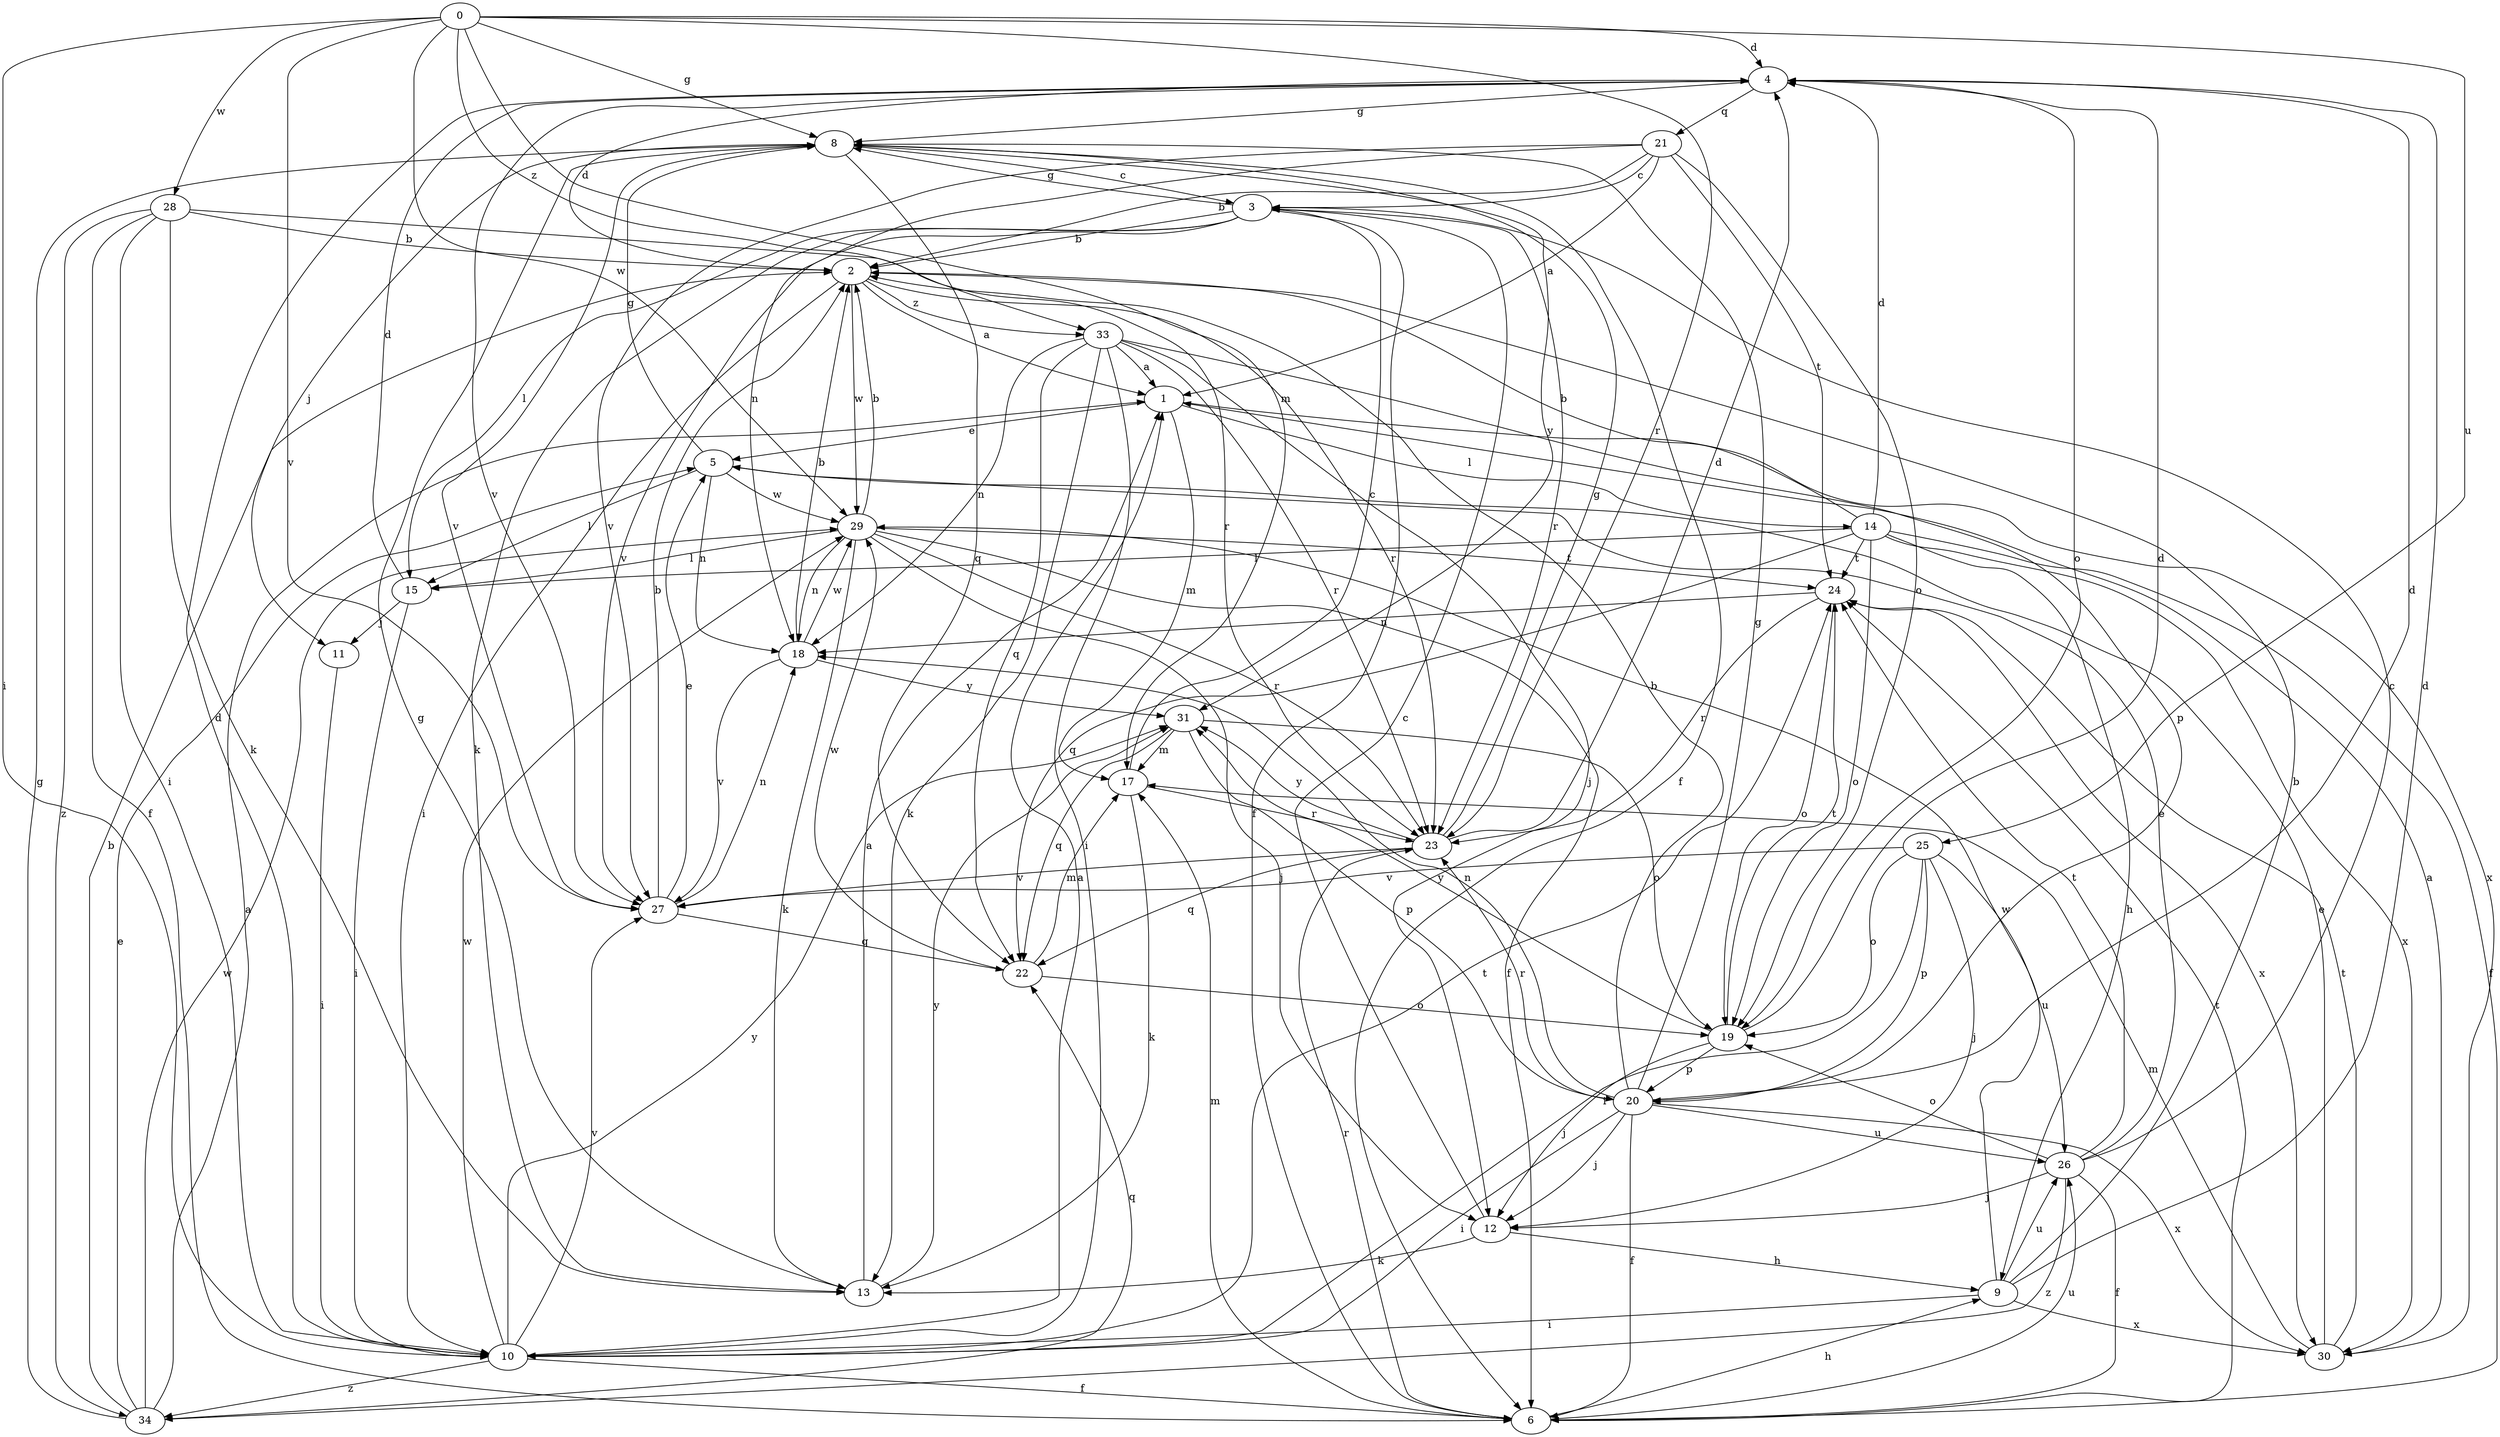 strict digraph  {
0;
1;
2;
3;
4;
5;
6;
8;
9;
10;
11;
12;
13;
14;
15;
17;
18;
19;
20;
21;
22;
23;
24;
25;
26;
27;
28;
29;
30;
31;
33;
34;
0 -> 4  [label=d];
0 -> 8  [label=g];
0 -> 10  [label=i];
0 -> 17  [label=m];
0 -> 23  [label=r];
0 -> 25  [label=u];
0 -> 27  [label=v];
0 -> 28  [label=w];
0 -> 29  [label=w];
0 -> 33  [label=z];
1 -> 5  [label=e];
1 -> 14  [label=l];
1 -> 17  [label=m];
1 -> 30  [label=x];
2 -> 1  [label=a];
2 -> 4  [label=d];
2 -> 10  [label=i];
2 -> 23  [label=r];
2 -> 29  [label=w];
2 -> 33  [label=z];
3 -> 2  [label=b];
3 -> 6  [label=f];
3 -> 8  [label=g];
3 -> 13  [label=k];
3 -> 15  [label=l];
3 -> 23  [label=r];
3 -> 27  [label=v];
4 -> 8  [label=g];
4 -> 19  [label=o];
4 -> 21  [label=q];
4 -> 27  [label=v];
5 -> 8  [label=g];
5 -> 15  [label=l];
5 -> 18  [label=n];
5 -> 29  [label=w];
6 -> 9  [label=h];
6 -> 17  [label=m];
6 -> 23  [label=r];
6 -> 24  [label=t];
6 -> 26  [label=u];
8 -> 3  [label=c];
8 -> 6  [label=f];
8 -> 11  [label=j];
8 -> 22  [label=q];
8 -> 27  [label=v];
8 -> 31  [label=y];
9 -> 2  [label=b];
9 -> 4  [label=d];
9 -> 10  [label=i];
9 -> 26  [label=u];
9 -> 29  [label=w];
9 -> 30  [label=x];
10 -> 1  [label=a];
10 -> 4  [label=d];
10 -> 6  [label=f];
10 -> 24  [label=t];
10 -> 27  [label=v];
10 -> 29  [label=w];
10 -> 31  [label=y];
10 -> 34  [label=z];
11 -> 10  [label=i];
12 -> 3  [label=c];
12 -> 9  [label=h];
12 -> 13  [label=k];
13 -> 1  [label=a];
13 -> 8  [label=g];
13 -> 31  [label=y];
14 -> 2  [label=b];
14 -> 4  [label=d];
14 -> 6  [label=f];
14 -> 9  [label=h];
14 -> 15  [label=l];
14 -> 19  [label=o];
14 -> 22  [label=q];
14 -> 24  [label=t];
14 -> 30  [label=x];
15 -> 4  [label=d];
15 -> 10  [label=i];
15 -> 11  [label=j];
17 -> 3  [label=c];
17 -> 13  [label=k];
17 -> 23  [label=r];
18 -> 2  [label=b];
18 -> 27  [label=v];
18 -> 29  [label=w];
18 -> 31  [label=y];
19 -> 4  [label=d];
19 -> 12  [label=j];
19 -> 20  [label=p];
19 -> 24  [label=t];
19 -> 31  [label=y];
20 -> 2  [label=b];
20 -> 4  [label=d];
20 -> 6  [label=f];
20 -> 8  [label=g];
20 -> 10  [label=i];
20 -> 12  [label=j];
20 -> 18  [label=n];
20 -> 23  [label=r];
20 -> 26  [label=u];
20 -> 30  [label=x];
21 -> 1  [label=a];
21 -> 2  [label=b];
21 -> 3  [label=c];
21 -> 18  [label=n];
21 -> 19  [label=o];
21 -> 24  [label=t];
21 -> 27  [label=v];
22 -> 17  [label=m];
22 -> 19  [label=o];
22 -> 29  [label=w];
23 -> 4  [label=d];
23 -> 8  [label=g];
23 -> 22  [label=q];
23 -> 27  [label=v];
23 -> 31  [label=y];
24 -> 18  [label=n];
24 -> 19  [label=o];
24 -> 23  [label=r];
24 -> 30  [label=x];
25 -> 10  [label=i];
25 -> 12  [label=j];
25 -> 19  [label=o];
25 -> 20  [label=p];
25 -> 26  [label=u];
25 -> 27  [label=v];
26 -> 3  [label=c];
26 -> 5  [label=e];
26 -> 6  [label=f];
26 -> 12  [label=j];
26 -> 19  [label=o];
26 -> 24  [label=t];
26 -> 34  [label=z];
27 -> 2  [label=b];
27 -> 5  [label=e];
27 -> 18  [label=n];
27 -> 22  [label=q];
28 -> 2  [label=b];
28 -> 6  [label=f];
28 -> 10  [label=i];
28 -> 13  [label=k];
28 -> 23  [label=r];
28 -> 34  [label=z];
29 -> 2  [label=b];
29 -> 6  [label=f];
29 -> 12  [label=j];
29 -> 13  [label=k];
29 -> 15  [label=l];
29 -> 18  [label=n];
29 -> 23  [label=r];
29 -> 24  [label=t];
30 -> 1  [label=a];
30 -> 5  [label=e];
30 -> 17  [label=m];
30 -> 24  [label=t];
31 -> 17  [label=m];
31 -> 19  [label=o];
31 -> 20  [label=p];
31 -> 22  [label=q];
33 -> 1  [label=a];
33 -> 10  [label=i];
33 -> 12  [label=j];
33 -> 13  [label=k];
33 -> 18  [label=n];
33 -> 20  [label=p];
33 -> 22  [label=q];
33 -> 23  [label=r];
34 -> 1  [label=a];
34 -> 2  [label=b];
34 -> 5  [label=e];
34 -> 8  [label=g];
34 -> 22  [label=q];
34 -> 29  [label=w];
}
